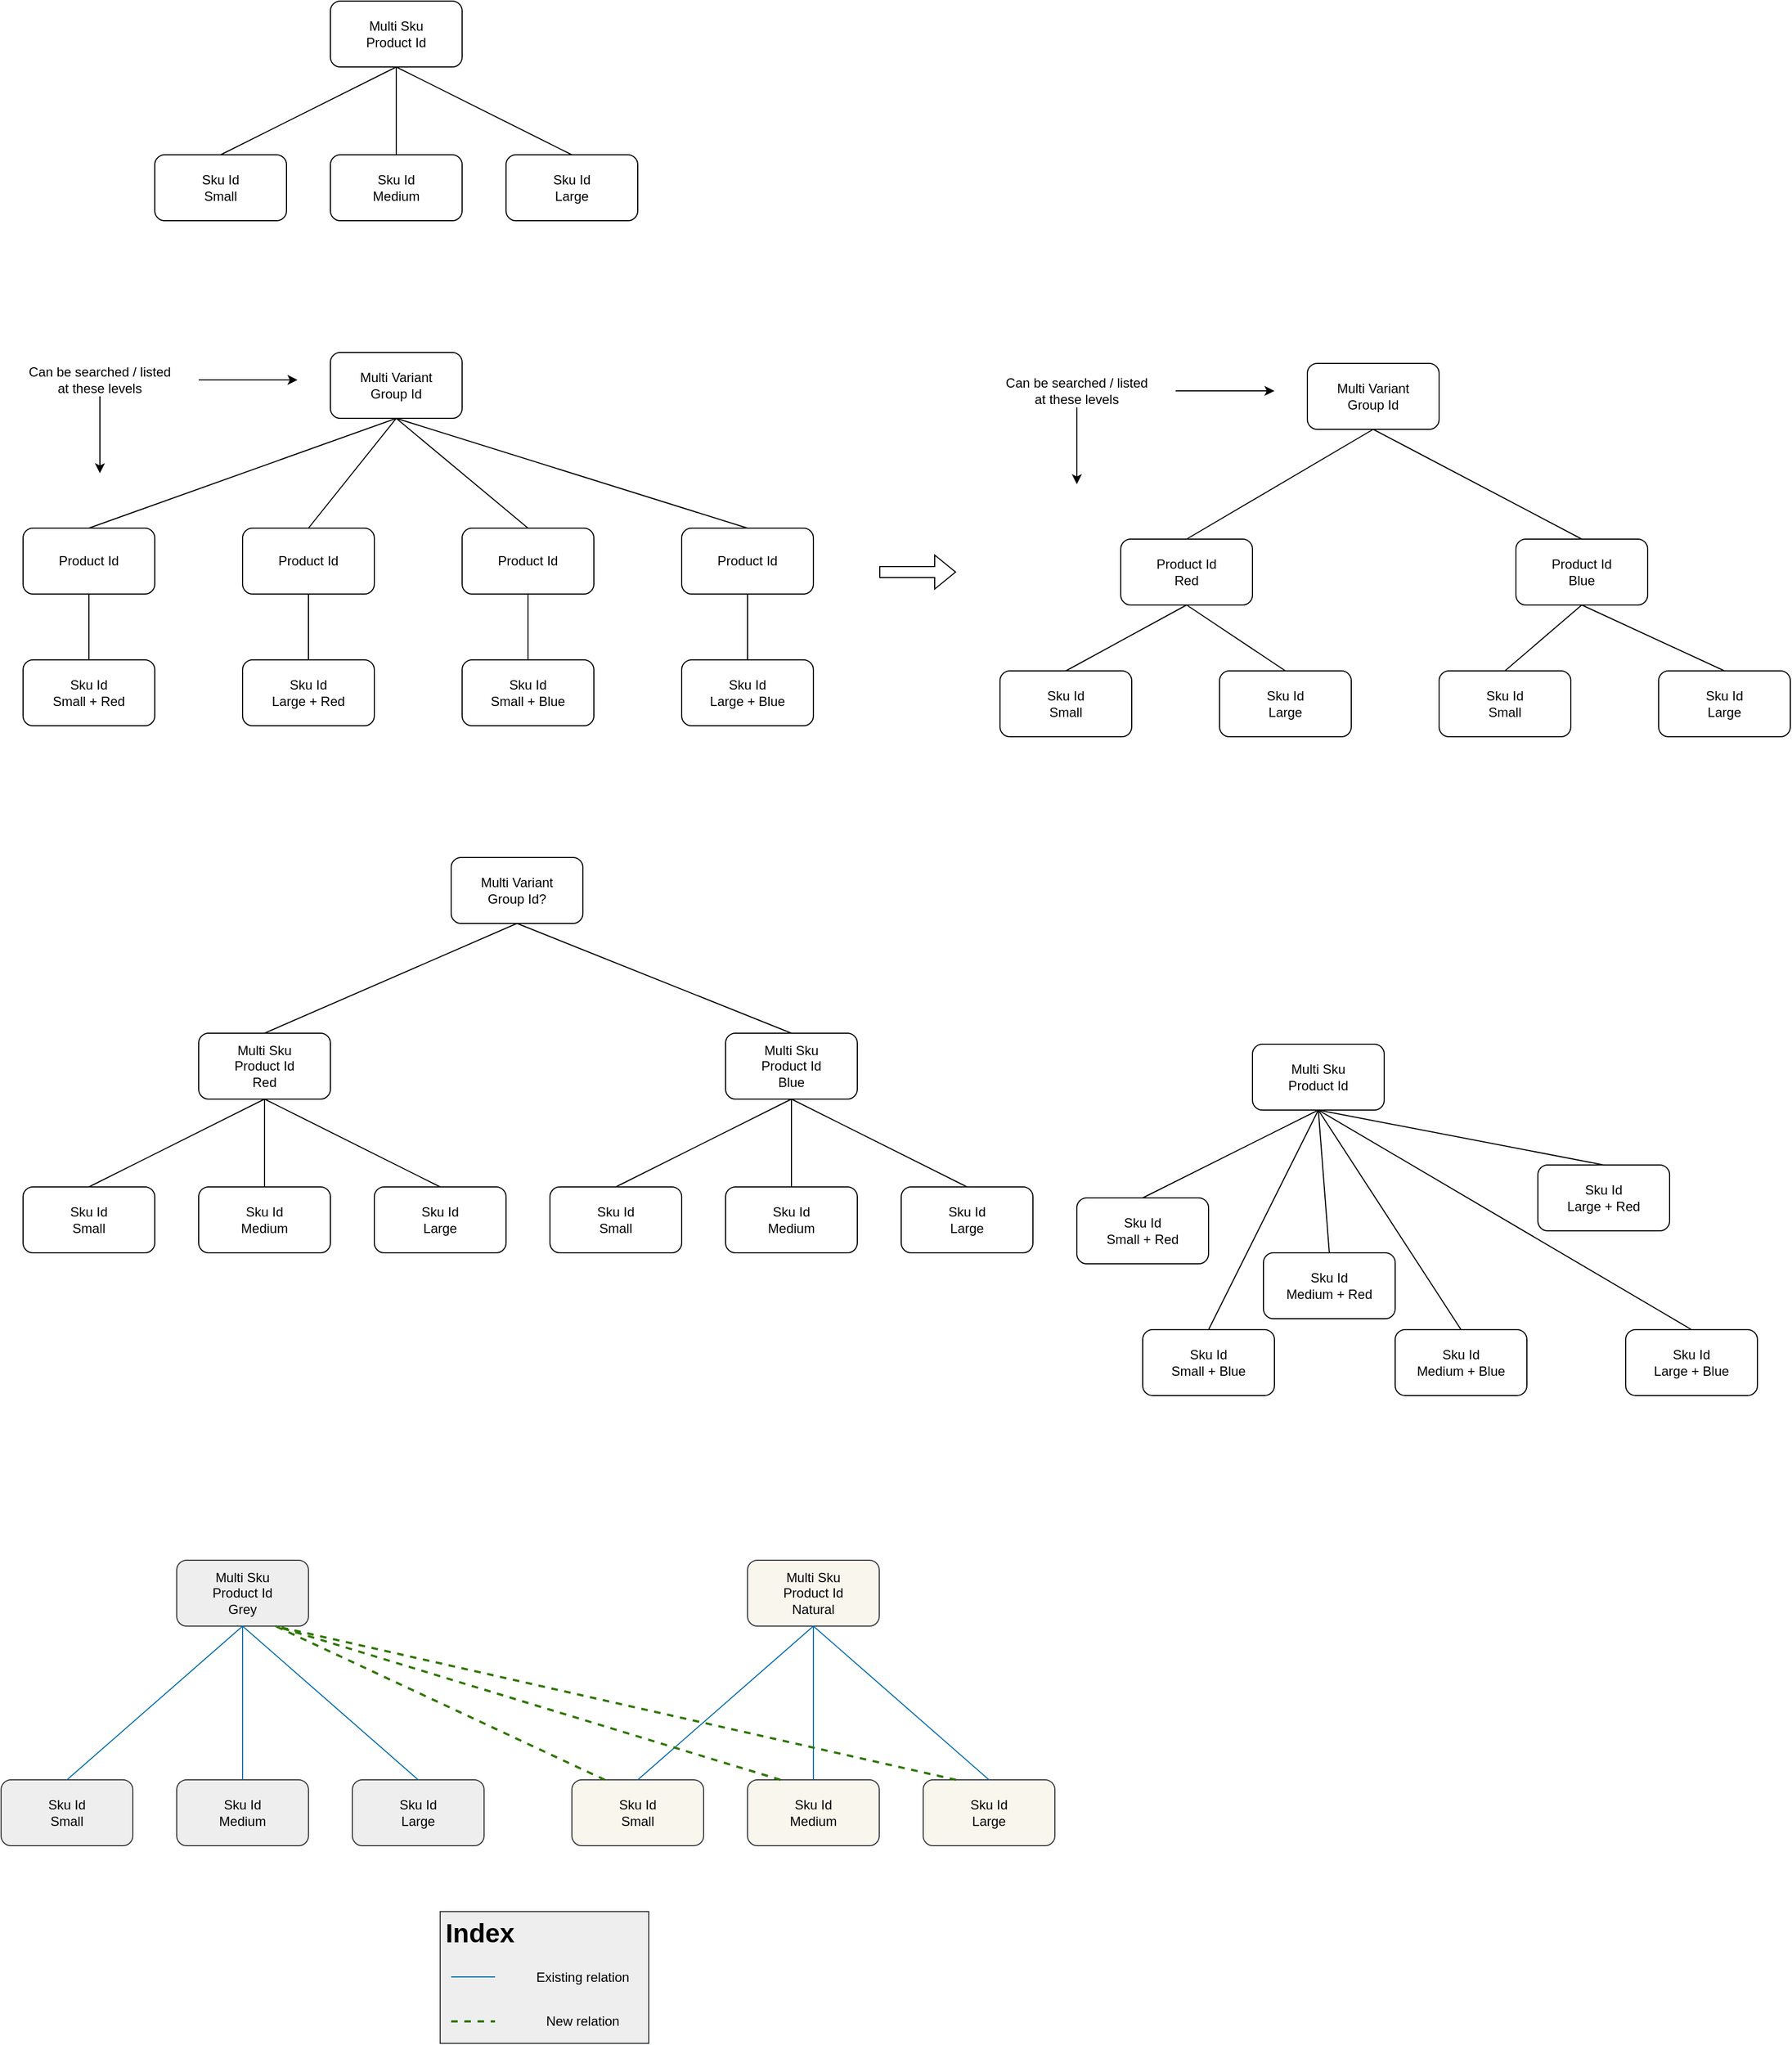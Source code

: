<mxfile version="16.4.11" type="device"><diagram id="I5d-lshW9M9Kr6H1gf_x" name="Page-1"><mxGraphModel dx="1722" dy="966" grid="1" gridSize="10" guides="1" tooltips="1" connect="1" arrows="1" fold="1" page="1" pageScale="1" pageWidth="850" pageHeight="1100" math="0" shadow="0"><root><mxCell id="0"/><mxCell id="1" parent="0"/><mxCell id="WNvl6RGPnzjkso2kMSwq-1" value="Multi Sku&lt;br&gt;Product Id&lt;br&gt;Red" style="rounded=1;whiteSpace=wrap;html=1;" parent="1" vertex="1"><mxGeometry x="260" y="1200" width="120" height="60" as="geometry"/></mxCell><mxCell id="WNvl6RGPnzjkso2kMSwq-2" value="Sku Id&lt;br&gt;Small" style="rounded=1;whiteSpace=wrap;html=1;" parent="1" vertex="1"><mxGeometry x="100" y="1340" width="120" height="60" as="geometry"/></mxCell><mxCell id="WNvl6RGPnzjkso2kMSwq-3" value="Sku Id&lt;br&gt;Medium" style="rounded=1;whiteSpace=wrap;html=1;" parent="1" vertex="1"><mxGeometry x="260" y="1340" width="120" height="60" as="geometry"/></mxCell><mxCell id="WNvl6RGPnzjkso2kMSwq-4" value="Sku Id&lt;br&gt;Large" style="rounded=1;whiteSpace=wrap;html=1;" parent="1" vertex="1"><mxGeometry x="420" y="1340" width="120" height="60" as="geometry"/></mxCell><mxCell id="WNvl6RGPnzjkso2kMSwq-5" value="" style="endArrow=none;html=1;rounded=0;entryX=0.5;entryY=1;entryDx=0;entryDy=0;exitX=0.5;exitY=0;exitDx=0;exitDy=0;" parent="1" source="WNvl6RGPnzjkso2kMSwq-2" target="WNvl6RGPnzjkso2kMSwq-1" edge="1"><mxGeometry width="50" height="50" relative="1" as="geometry"><mxPoint x="440" y="1540" as="sourcePoint"/><mxPoint x="490" y="1490" as="targetPoint"/></mxGeometry></mxCell><mxCell id="WNvl6RGPnzjkso2kMSwq-6" value="" style="endArrow=none;html=1;rounded=0;entryX=0.5;entryY=1;entryDx=0;entryDy=0;exitX=0.5;exitY=0;exitDx=0;exitDy=0;" parent="1" source="WNvl6RGPnzjkso2kMSwq-3" target="WNvl6RGPnzjkso2kMSwq-1" edge="1"><mxGeometry width="50" height="50" relative="1" as="geometry"><mxPoint x="170" y="1350" as="sourcePoint"/><mxPoint x="330" y="1270" as="targetPoint"/></mxGeometry></mxCell><mxCell id="WNvl6RGPnzjkso2kMSwq-7" value="" style="endArrow=none;html=1;rounded=0;entryX=0.5;entryY=1;entryDx=0;entryDy=0;exitX=0.5;exitY=0;exitDx=0;exitDy=0;" parent="1" source="WNvl6RGPnzjkso2kMSwq-4" target="WNvl6RGPnzjkso2kMSwq-1" edge="1"><mxGeometry width="50" height="50" relative="1" as="geometry"><mxPoint x="180" y="1360" as="sourcePoint"/><mxPoint x="340" y="1280" as="targetPoint"/></mxGeometry></mxCell><mxCell id="WNvl6RGPnzjkso2kMSwq-8" value="Product Id" style="rounded=1;whiteSpace=wrap;html=1;" parent="1" vertex="1"><mxGeometry x="100" y="740" width="120" height="60" as="geometry"/></mxCell><mxCell id="WNvl6RGPnzjkso2kMSwq-10" value="Sku Id&lt;br&gt;Small + Red" style="rounded=1;whiteSpace=wrap;html=1;" parent="1" vertex="1"><mxGeometry x="100" y="860" width="120" height="60" as="geometry"/></mxCell><mxCell id="WNvl6RGPnzjkso2kMSwq-11" value="" style="endArrow=none;html=1;rounded=0;entryX=0.5;entryY=1;entryDx=0;entryDy=0;exitX=0.5;exitY=0;exitDx=0;exitDy=0;" parent="1" source="WNvl6RGPnzjkso2kMSwq-10" target="WNvl6RGPnzjkso2kMSwq-8" edge="1"><mxGeometry width="50" height="50" relative="1" as="geometry"><mxPoint x="420" y="760" as="sourcePoint"/><mxPoint x="470" y="710" as="targetPoint"/></mxGeometry></mxCell><mxCell id="WNvl6RGPnzjkso2kMSwq-12" value="Product Id" style="rounded=1;whiteSpace=wrap;html=1;" parent="1" vertex="1"><mxGeometry x="300" y="740" width="120" height="60" as="geometry"/></mxCell><mxCell id="WNvl6RGPnzjkso2kMSwq-13" value="Sku Id&lt;br&gt;Large + Red" style="rounded=1;whiteSpace=wrap;html=1;" parent="1" vertex="1"><mxGeometry x="300" y="860" width="120" height="60" as="geometry"/></mxCell><mxCell id="WNvl6RGPnzjkso2kMSwq-14" value="" style="endArrow=none;html=1;rounded=0;entryX=0.5;entryY=1;entryDx=0;entryDy=0;exitX=0.5;exitY=0;exitDx=0;exitDy=0;" parent="1" source="WNvl6RGPnzjkso2kMSwq-13" target="WNvl6RGPnzjkso2kMSwq-12" edge="1"><mxGeometry width="50" height="50" relative="1" as="geometry"><mxPoint x="620" y="760" as="sourcePoint"/><mxPoint x="670" y="710" as="targetPoint"/></mxGeometry></mxCell><mxCell id="WNvl6RGPnzjkso2kMSwq-15" value="Product Id" style="rounded=1;whiteSpace=wrap;html=1;" parent="1" vertex="1"><mxGeometry x="500" y="740" width="120" height="60" as="geometry"/></mxCell><mxCell id="WNvl6RGPnzjkso2kMSwq-16" value="Sku Id&lt;br&gt;Small + Blue" style="rounded=1;whiteSpace=wrap;html=1;" parent="1" vertex="1"><mxGeometry x="500" y="860" width="120" height="60" as="geometry"/></mxCell><mxCell id="WNvl6RGPnzjkso2kMSwq-17" value="" style="endArrow=none;html=1;rounded=0;entryX=0.5;entryY=1;entryDx=0;entryDy=0;exitX=0.5;exitY=0;exitDx=0;exitDy=0;" parent="1" source="WNvl6RGPnzjkso2kMSwq-16" target="WNvl6RGPnzjkso2kMSwq-15" edge="1"><mxGeometry width="50" height="50" relative="1" as="geometry"><mxPoint x="820" y="760" as="sourcePoint"/><mxPoint x="870" y="710" as="targetPoint"/></mxGeometry></mxCell><mxCell id="WNvl6RGPnzjkso2kMSwq-18" value="Product Id" style="rounded=1;whiteSpace=wrap;html=1;" parent="1" vertex="1"><mxGeometry x="700" y="740" width="120" height="60" as="geometry"/></mxCell><mxCell id="WNvl6RGPnzjkso2kMSwq-19" value="Sku Id&lt;br&gt;Large + Blue" style="rounded=1;whiteSpace=wrap;html=1;" parent="1" vertex="1"><mxGeometry x="700" y="860" width="120" height="60" as="geometry"/></mxCell><mxCell id="WNvl6RGPnzjkso2kMSwq-20" value="" style="endArrow=none;html=1;rounded=0;entryX=0.5;entryY=1;entryDx=0;entryDy=0;exitX=0.5;exitY=0;exitDx=0;exitDy=0;" parent="1" source="WNvl6RGPnzjkso2kMSwq-19" target="WNvl6RGPnzjkso2kMSwq-18" edge="1"><mxGeometry width="50" height="50" relative="1" as="geometry"><mxPoint x="1020" y="760" as="sourcePoint"/><mxPoint x="1070" y="710" as="targetPoint"/></mxGeometry></mxCell><mxCell id="WNvl6RGPnzjkso2kMSwq-21" value="Multi Variant&lt;br&gt;Group Id" style="rounded=1;whiteSpace=wrap;html=1;" parent="1" vertex="1"><mxGeometry x="380" y="580" width="120" height="60" as="geometry"/></mxCell><mxCell id="WNvl6RGPnzjkso2kMSwq-22" value="" style="endArrow=none;html=1;rounded=0;entryX=0.5;entryY=1;entryDx=0;entryDy=0;exitX=0.5;exitY=0;exitDx=0;exitDy=0;" parent="1" source="WNvl6RGPnzjkso2kMSwq-8" target="WNvl6RGPnzjkso2kMSwq-21" edge="1"><mxGeometry width="50" height="50" relative="1" as="geometry"><mxPoint x="420" y="760" as="sourcePoint"/><mxPoint x="470" y="710" as="targetPoint"/></mxGeometry></mxCell><mxCell id="WNvl6RGPnzjkso2kMSwq-23" value="" style="endArrow=none;html=1;rounded=0;exitX=0.5;exitY=0;exitDx=0;exitDy=0;" parent="1" source="WNvl6RGPnzjkso2kMSwq-18" edge="1"><mxGeometry width="50" height="50" relative="1" as="geometry"><mxPoint x="170" y="750" as="sourcePoint"/><mxPoint x="440" y="640" as="targetPoint"/></mxGeometry></mxCell><mxCell id="WNvl6RGPnzjkso2kMSwq-24" value="" style="endArrow=none;html=1;rounded=0;exitX=0.5;exitY=0;exitDx=0;exitDy=0;entryX=0.5;entryY=1;entryDx=0;entryDy=0;" parent="1" source="WNvl6RGPnzjkso2kMSwq-12" target="WNvl6RGPnzjkso2kMSwq-21" edge="1"><mxGeometry width="50" height="50" relative="1" as="geometry"><mxPoint x="180" y="760" as="sourcePoint"/><mxPoint x="440" y="660" as="targetPoint"/></mxGeometry></mxCell><mxCell id="WNvl6RGPnzjkso2kMSwq-25" value="" style="endArrow=none;html=1;rounded=0;entryX=0.5;entryY=1;entryDx=0;entryDy=0;exitX=0.5;exitY=0;exitDx=0;exitDy=0;" parent="1" source="WNvl6RGPnzjkso2kMSwq-15" target="WNvl6RGPnzjkso2kMSwq-21" edge="1"><mxGeometry width="50" height="50" relative="1" as="geometry"><mxPoint x="190" y="770" as="sourcePoint"/><mxPoint x="470" y="670" as="targetPoint"/></mxGeometry></mxCell><mxCell id="WNvl6RGPnzjkso2kMSwq-26" value="Can be searched / listed&lt;br&gt;at these levels" style="text;html=1;strokeColor=none;fillColor=none;align=center;verticalAlign=middle;whiteSpace=wrap;rounded=0;" parent="1" vertex="1"><mxGeometry x="80" y="590" width="180" height="30" as="geometry"/></mxCell><mxCell id="WNvl6RGPnzjkso2kMSwq-27" value="" style="endArrow=classic;html=1;rounded=0;exitX=1;exitY=0.5;exitDx=0;exitDy=0;" parent="1" source="WNvl6RGPnzjkso2kMSwq-26" edge="1"><mxGeometry width="50" height="50" relative="1" as="geometry"><mxPoint x="420" y="670" as="sourcePoint"/><mxPoint x="350" y="605" as="targetPoint"/></mxGeometry></mxCell><mxCell id="WNvl6RGPnzjkso2kMSwq-28" value="" style="endArrow=classic;html=1;rounded=0;exitX=0.5;exitY=1;exitDx=0;exitDy=0;" parent="1" source="WNvl6RGPnzjkso2kMSwq-26" edge="1"><mxGeometry width="50" height="50" relative="1" as="geometry"><mxPoint x="270" y="615" as="sourcePoint"/><mxPoint x="170" y="690" as="targetPoint"/></mxGeometry></mxCell><mxCell id="WNvl6RGPnzjkso2kMSwq-29" value="Multi Sku&lt;br&gt;Product Id&lt;br&gt;Blue" style="rounded=1;whiteSpace=wrap;html=1;" parent="1" vertex="1"><mxGeometry x="740" y="1200" width="120" height="60" as="geometry"/></mxCell><mxCell id="WNvl6RGPnzjkso2kMSwq-30" value="Sku Id&lt;br&gt;Small" style="rounded=1;whiteSpace=wrap;html=1;" parent="1" vertex="1"><mxGeometry x="580" y="1340" width="120" height="60" as="geometry"/></mxCell><mxCell id="WNvl6RGPnzjkso2kMSwq-31" value="Sku Id&lt;br&gt;Medium" style="rounded=1;whiteSpace=wrap;html=1;" parent="1" vertex="1"><mxGeometry x="740" y="1340" width="120" height="60" as="geometry"/></mxCell><mxCell id="WNvl6RGPnzjkso2kMSwq-32" value="Sku Id&lt;br&gt;Large" style="rounded=1;whiteSpace=wrap;html=1;" parent="1" vertex="1"><mxGeometry x="900" y="1340" width="120" height="60" as="geometry"/></mxCell><mxCell id="WNvl6RGPnzjkso2kMSwq-33" value="" style="endArrow=none;html=1;rounded=0;entryX=0.5;entryY=1;entryDx=0;entryDy=0;exitX=0.5;exitY=0;exitDx=0;exitDy=0;" parent="1" source="WNvl6RGPnzjkso2kMSwq-30" target="WNvl6RGPnzjkso2kMSwq-29" edge="1"><mxGeometry width="50" height="50" relative="1" as="geometry"><mxPoint x="920" y="1540" as="sourcePoint"/><mxPoint x="970" y="1490" as="targetPoint"/></mxGeometry></mxCell><mxCell id="WNvl6RGPnzjkso2kMSwq-34" value="" style="endArrow=none;html=1;rounded=0;entryX=0.5;entryY=1;entryDx=0;entryDy=0;exitX=0.5;exitY=0;exitDx=0;exitDy=0;" parent="1" source="WNvl6RGPnzjkso2kMSwq-31" target="WNvl6RGPnzjkso2kMSwq-29" edge="1"><mxGeometry width="50" height="50" relative="1" as="geometry"><mxPoint x="650" y="1350" as="sourcePoint"/><mxPoint x="810" y="1270" as="targetPoint"/></mxGeometry></mxCell><mxCell id="WNvl6RGPnzjkso2kMSwq-35" value="" style="endArrow=none;html=1;rounded=0;entryX=0.5;entryY=1;entryDx=0;entryDy=0;exitX=0.5;exitY=0;exitDx=0;exitDy=0;" parent="1" source="WNvl6RGPnzjkso2kMSwq-32" target="WNvl6RGPnzjkso2kMSwq-29" edge="1"><mxGeometry width="50" height="50" relative="1" as="geometry"><mxPoint x="660" y="1360" as="sourcePoint"/><mxPoint x="820" y="1280" as="targetPoint"/></mxGeometry></mxCell><mxCell id="WNvl6RGPnzjkso2kMSwq-36" value="Multi Variant&lt;br&gt;Group Id?" style="rounded=1;whiteSpace=wrap;html=1;" parent="1" vertex="1"><mxGeometry x="490" y="1040" width="120" height="60" as="geometry"/></mxCell><mxCell id="WNvl6RGPnzjkso2kMSwq-37" value="" style="endArrow=none;html=1;rounded=0;entryX=0.5;entryY=0;entryDx=0;entryDy=0;exitX=0.5;exitY=1;exitDx=0;exitDy=0;endFill=0;" parent="1" source="WNvl6RGPnzjkso2kMSwq-36" target="WNvl6RGPnzjkso2kMSwq-1" edge="1"><mxGeometry width="50" height="50" relative="1" as="geometry"><mxPoint x="550" y="1140" as="sourcePoint"/><mxPoint x="350" y="1520" as="targetPoint"/></mxGeometry></mxCell><mxCell id="WNvl6RGPnzjkso2kMSwq-39" value="" style="endArrow=none;html=1;rounded=0;entryX=0.5;entryY=0;entryDx=0;entryDy=0;exitX=0.5;exitY=1;exitDx=0;exitDy=0;endFill=0;" parent="1" source="WNvl6RGPnzjkso2kMSwq-36" target="WNvl6RGPnzjkso2kMSwq-29" edge="1"><mxGeometry width="50" height="50" relative="1" as="geometry"><mxPoint x="550" y="1180" as="sourcePoint"/><mxPoint x="390" y="1240" as="targetPoint"/></mxGeometry></mxCell><mxCell id="WNvl6RGPnzjkso2kMSwq-40" value="Multi Sku&lt;br&gt;Product Id" style="rounded=1;whiteSpace=wrap;html=1;" parent="1" vertex="1"><mxGeometry x="380" y="260" width="120" height="60" as="geometry"/></mxCell><mxCell id="WNvl6RGPnzjkso2kMSwq-41" value="Sku Id&lt;br&gt;Small" style="rounded=1;whiteSpace=wrap;html=1;" parent="1" vertex="1"><mxGeometry x="220" y="400" width="120" height="60" as="geometry"/></mxCell><mxCell id="WNvl6RGPnzjkso2kMSwq-42" value="Sku Id&lt;br&gt;Medium" style="rounded=1;whiteSpace=wrap;html=1;" parent="1" vertex="1"><mxGeometry x="380" y="400" width="120" height="60" as="geometry"/></mxCell><mxCell id="WNvl6RGPnzjkso2kMSwq-43" value="Sku Id&lt;br&gt;Large" style="rounded=1;whiteSpace=wrap;html=1;" parent="1" vertex="1"><mxGeometry x="540" y="400" width="120" height="60" as="geometry"/></mxCell><mxCell id="WNvl6RGPnzjkso2kMSwq-44" value="" style="endArrow=none;html=1;rounded=0;entryX=0.5;entryY=1;entryDx=0;entryDy=0;exitX=0.5;exitY=0;exitDx=0;exitDy=0;" parent="1" source="WNvl6RGPnzjkso2kMSwq-41" target="WNvl6RGPnzjkso2kMSwq-40" edge="1"><mxGeometry width="50" height="50" relative="1" as="geometry"><mxPoint x="560" y="600" as="sourcePoint"/><mxPoint x="610" y="550" as="targetPoint"/></mxGeometry></mxCell><mxCell id="WNvl6RGPnzjkso2kMSwq-45" value="" style="endArrow=none;html=1;rounded=0;entryX=0.5;entryY=1;entryDx=0;entryDy=0;exitX=0.5;exitY=0;exitDx=0;exitDy=0;" parent="1" source="WNvl6RGPnzjkso2kMSwq-42" target="WNvl6RGPnzjkso2kMSwq-40" edge="1"><mxGeometry width="50" height="50" relative="1" as="geometry"><mxPoint x="290" y="410" as="sourcePoint"/><mxPoint x="450" y="330" as="targetPoint"/></mxGeometry></mxCell><mxCell id="WNvl6RGPnzjkso2kMSwq-46" value="" style="endArrow=none;html=1;rounded=0;entryX=0.5;entryY=1;entryDx=0;entryDy=0;exitX=0.5;exitY=0;exitDx=0;exitDy=0;" parent="1" source="WNvl6RGPnzjkso2kMSwq-43" target="WNvl6RGPnzjkso2kMSwq-40" edge="1"><mxGeometry width="50" height="50" relative="1" as="geometry"><mxPoint x="300" y="420" as="sourcePoint"/><mxPoint x="460" y="340" as="targetPoint"/></mxGeometry></mxCell><mxCell id="FOjyuuVvc99gJp23hP7V-1" value="Multi Sku&lt;br&gt;Product Id&lt;br&gt;Grey" style="rounded=1;whiteSpace=wrap;html=1;fillColor=#eeeeee;strokeColor=#36393d;" parent="1" vertex="1"><mxGeometry x="240" y="1680" width="120" height="60" as="geometry"/></mxCell><mxCell id="FOjyuuVvc99gJp23hP7V-2" value="Sku Id&lt;br&gt;Small" style="rounded=1;whiteSpace=wrap;html=1;fillColor=#eeeeee;strokeColor=#36393d;" parent="1" vertex="1"><mxGeometry x="80" y="1880" width="120" height="60" as="geometry"/></mxCell><mxCell id="FOjyuuVvc99gJp23hP7V-3" value="Sku Id&lt;br&gt;Medium" style="rounded=1;whiteSpace=wrap;html=1;fillColor=#eeeeee;strokeColor=#36393d;" parent="1" vertex="1"><mxGeometry x="240" y="1880" width="120" height="60" as="geometry"/></mxCell><mxCell id="FOjyuuVvc99gJp23hP7V-4" value="Sku Id&lt;br&gt;Large" style="rounded=1;whiteSpace=wrap;html=1;fillColor=#eeeeee;strokeColor=#36393d;" parent="1" vertex="1"><mxGeometry x="400" y="1880" width="120" height="60" as="geometry"/></mxCell><mxCell id="FOjyuuVvc99gJp23hP7V-5" value="" style="endArrow=none;html=1;rounded=0;entryX=0.5;entryY=1;entryDx=0;entryDy=0;exitX=0.5;exitY=0;exitDx=0;exitDy=0;fillColor=#1ba1e2;strokeColor=#006EAF;strokeWidth=1;" parent="1" source="FOjyuuVvc99gJp23hP7V-2" target="FOjyuuVvc99gJp23hP7V-1" edge="1"><mxGeometry width="50" height="50" relative="1" as="geometry"><mxPoint x="440" y="2020" as="sourcePoint"/><mxPoint x="490" y="1970" as="targetPoint"/></mxGeometry></mxCell><mxCell id="FOjyuuVvc99gJp23hP7V-6" value="" style="endArrow=none;html=1;rounded=0;entryX=0.5;entryY=1;entryDx=0;entryDy=0;exitX=0.5;exitY=0;exitDx=0;exitDy=0;fillColor=#1ba1e2;strokeColor=#006EAF;strokeWidth=1;" parent="1" source="FOjyuuVvc99gJp23hP7V-3" target="FOjyuuVvc99gJp23hP7V-1" edge="1"><mxGeometry width="50" height="50" relative="1" as="geometry"><mxPoint x="170" y="1830" as="sourcePoint"/><mxPoint x="330" y="1750" as="targetPoint"/></mxGeometry></mxCell><mxCell id="FOjyuuVvc99gJp23hP7V-7" value="" style="endArrow=none;html=1;rounded=0;entryX=0.5;entryY=1;entryDx=0;entryDy=0;exitX=0.5;exitY=0;exitDx=0;exitDy=0;fillColor=#1ba1e2;strokeColor=#006EAF;strokeWidth=1;" parent="1" source="FOjyuuVvc99gJp23hP7V-4" target="FOjyuuVvc99gJp23hP7V-1" edge="1"><mxGeometry width="50" height="50" relative="1" as="geometry"><mxPoint x="180" y="1840" as="sourcePoint"/><mxPoint x="340" y="1760" as="targetPoint"/></mxGeometry></mxCell><mxCell id="FOjyuuVvc99gJp23hP7V-8" value="Multi Sku&lt;br&gt;Product Id&lt;br&gt;Natural" style="rounded=1;whiteSpace=wrap;html=1;fillColor=#f9f7ed;strokeColor=#36393d;" parent="1" vertex="1"><mxGeometry x="760" y="1680" width="120" height="60" as="geometry"/></mxCell><mxCell id="FOjyuuVvc99gJp23hP7V-9" value="Sku Id&lt;br&gt;Small" style="rounded=1;whiteSpace=wrap;html=1;fillColor=#f9f7ed;strokeColor=#36393d;" parent="1" vertex="1"><mxGeometry x="600" y="1880" width="120" height="60" as="geometry"/></mxCell><mxCell id="FOjyuuVvc99gJp23hP7V-10" value="Sku Id&lt;br&gt;Medium" style="rounded=1;whiteSpace=wrap;html=1;fillColor=#f9f7ed;strokeColor=#36393d;" parent="1" vertex="1"><mxGeometry x="760" y="1880" width="120" height="60" as="geometry"/></mxCell><mxCell id="FOjyuuVvc99gJp23hP7V-11" value="Sku Id&lt;br&gt;Large" style="rounded=1;whiteSpace=wrap;html=1;fillColor=#f9f7ed;strokeColor=#36393d;" parent="1" vertex="1"><mxGeometry x="920" y="1880" width="120" height="60" as="geometry"/></mxCell><mxCell id="FOjyuuVvc99gJp23hP7V-12" value="" style="endArrow=none;html=1;rounded=0;entryX=0.5;entryY=1;entryDx=0;entryDy=0;exitX=0.5;exitY=0;exitDx=0;exitDy=0;fillColor=#1ba1e2;strokeColor=#006EAF;strokeWidth=1;" parent="1" source="FOjyuuVvc99gJp23hP7V-9" target="FOjyuuVvc99gJp23hP7V-8" edge="1"><mxGeometry width="50" height="50" relative="1" as="geometry"><mxPoint x="920" y="2020" as="sourcePoint"/><mxPoint x="970" y="1970" as="targetPoint"/></mxGeometry></mxCell><mxCell id="FOjyuuVvc99gJp23hP7V-13" value="" style="endArrow=none;html=1;rounded=0;entryX=0.5;entryY=1;entryDx=0;entryDy=0;exitX=0.5;exitY=0;exitDx=0;exitDy=0;fillColor=#1ba1e2;strokeColor=#006EAF;strokeWidth=1;" parent="1" source="FOjyuuVvc99gJp23hP7V-10" target="FOjyuuVvc99gJp23hP7V-8" edge="1"><mxGeometry width="50" height="50" relative="1" as="geometry"><mxPoint x="650" y="1830" as="sourcePoint"/><mxPoint x="810" y="1750" as="targetPoint"/></mxGeometry></mxCell><mxCell id="FOjyuuVvc99gJp23hP7V-14" value="" style="endArrow=none;html=1;rounded=0;entryX=0.5;entryY=1;entryDx=0;entryDy=0;exitX=0.5;exitY=0;exitDx=0;exitDy=0;fillColor=#1ba1e2;strokeColor=#006EAF;" parent="1" source="FOjyuuVvc99gJp23hP7V-11" target="FOjyuuVvc99gJp23hP7V-8" edge="1"><mxGeometry width="50" height="50" relative="1" as="geometry"><mxPoint x="660" y="1840" as="sourcePoint"/><mxPoint x="820" y="1760" as="targetPoint"/></mxGeometry></mxCell><mxCell id="FOjyuuVvc99gJp23hP7V-18" value="" style="endArrow=none;html=1;rounded=0;entryX=0.75;entryY=1;entryDx=0;entryDy=0;exitX=0.25;exitY=0;exitDx=0;exitDy=0;fillColor=#60a917;strokeColor=#2D7600;strokeWidth=2;dashed=1;" parent="1" source="FOjyuuVvc99gJp23hP7V-11" target="FOjyuuVvc99gJp23hP7V-1" edge="1"><mxGeometry width="50" height="50" relative="1" as="geometry"><mxPoint x="490" y="1830" as="sourcePoint"/><mxPoint x="330" y="1750" as="targetPoint"/></mxGeometry></mxCell><mxCell id="FOjyuuVvc99gJp23hP7V-19" value="" style="endArrow=none;html=1;rounded=0;entryX=0.75;entryY=1;entryDx=0;entryDy=0;exitX=0.25;exitY=0;exitDx=0;exitDy=0;fillColor=#60a917;strokeColor=#2D7600;strokeWidth=2;dashed=1;" parent="1" source="FOjyuuVvc99gJp23hP7V-10" target="FOjyuuVvc99gJp23hP7V-1" edge="1"><mxGeometry width="50" height="50" relative="1" as="geometry"><mxPoint x="940" y="1830" as="sourcePoint"/><mxPoint x="360" y="1750" as="targetPoint"/></mxGeometry></mxCell><mxCell id="FOjyuuVvc99gJp23hP7V-20" value="" style="endArrow=none;html=1;rounded=0;exitX=0.25;exitY=0;exitDx=0;exitDy=0;entryX=0.75;entryY=1;entryDx=0;entryDy=0;fillColor=#60a917;strokeColor=#2D7600;strokeWidth=2;dashed=1;" parent="1" source="FOjyuuVvc99gJp23hP7V-9" target="FOjyuuVvc99gJp23hP7V-1" edge="1"><mxGeometry width="50" height="50" relative="1" as="geometry"><mxPoint x="780" y="1830" as="sourcePoint"/><mxPoint x="350" y="1740" as="targetPoint"/></mxGeometry></mxCell><mxCell id="FOjyuuVvc99gJp23hP7V-21" value="&lt;h1&gt;Index&lt;/h1&gt;" style="text;html=1;strokeColor=#36393d;fillColor=#eeeeee;spacing=5;spacingTop=-20;whiteSpace=wrap;overflow=hidden;rounded=0;" parent="1" vertex="1"><mxGeometry x="480" y="2000" width="190" height="120" as="geometry"/></mxCell><mxCell id="FOjyuuVvc99gJp23hP7V-23" value="" style="endArrow=none;html=1;rounded=1;dashed=1;strokeColor=#2D7600;strokeWidth=2;jumpStyle=arc;jumpSize=6;" parent="1" edge="1"><mxGeometry width="50" height="50" relative="1" as="geometry"><mxPoint x="490" y="2100" as="sourcePoint"/><mxPoint x="530" y="2100" as="targetPoint"/><Array as="points"><mxPoint x="490" y="2100"/></Array></mxGeometry></mxCell><mxCell id="FOjyuuVvc99gJp23hP7V-24" value="" style="endArrow=none;html=1;rounded=1;strokeColor=#006EAF;strokeWidth=1;jumpStyle=arc;jumpSize=6;fillColor=#1ba1e2;" parent="1" edge="1"><mxGeometry width="50" height="50" relative="1" as="geometry"><mxPoint x="490" y="2059.5" as="sourcePoint"/><mxPoint x="530" y="2059.5" as="targetPoint"/><Array as="points"><mxPoint x="490" y="2059.5"/></Array></mxGeometry></mxCell><mxCell id="FOjyuuVvc99gJp23hP7V-25" value="Existing relation" style="text;html=1;strokeColor=none;fillColor=none;align=center;verticalAlign=middle;whiteSpace=wrap;rounded=0;" parent="1" vertex="1"><mxGeometry x="560" y="2045" width="100" height="30" as="geometry"/></mxCell><mxCell id="FOjyuuVvc99gJp23hP7V-26" value="New relation" style="text;html=1;strokeColor=none;fillColor=none;align=center;verticalAlign=middle;whiteSpace=wrap;rounded=0;" parent="1" vertex="1"><mxGeometry x="560" y="2085" width="100" height="30" as="geometry"/></mxCell><mxCell id="rEZItrk0aw-k7BqeYLTf-1" value="Product Id&lt;br&gt;Red" style="rounded=1;whiteSpace=wrap;html=1;" vertex="1" parent="1"><mxGeometry x="1100" y="750" width="120" height="60" as="geometry"/></mxCell><mxCell id="rEZItrk0aw-k7BqeYLTf-2" value="Sku Id&lt;br&gt;Small" style="rounded=1;whiteSpace=wrap;html=1;" vertex="1" parent="1"><mxGeometry x="990" y="870" width="120" height="60" as="geometry"/></mxCell><mxCell id="rEZItrk0aw-k7BqeYLTf-3" value="" style="endArrow=none;html=1;rounded=0;entryX=0.5;entryY=1;entryDx=0;entryDy=0;exitX=0.5;exitY=0;exitDx=0;exitDy=0;" edge="1" parent="1" source="rEZItrk0aw-k7BqeYLTf-2" target="rEZItrk0aw-k7BqeYLTf-1"><mxGeometry width="50" height="50" relative="1" as="geometry"><mxPoint x="1310" y="770" as="sourcePoint"/><mxPoint x="1360" y="720" as="targetPoint"/></mxGeometry></mxCell><mxCell id="rEZItrk0aw-k7BqeYLTf-5" value="Sku Id&lt;br&gt;Large" style="rounded=1;whiteSpace=wrap;html=1;" vertex="1" parent="1"><mxGeometry x="1190" y="870" width="120" height="60" as="geometry"/></mxCell><mxCell id="rEZItrk0aw-k7BqeYLTf-6" value="" style="endArrow=none;html=1;rounded=0;entryX=0.5;entryY=1;entryDx=0;entryDy=0;exitX=0.5;exitY=0;exitDx=0;exitDy=0;" edge="1" parent="1" source="rEZItrk0aw-k7BqeYLTf-5" target="rEZItrk0aw-k7BqeYLTf-1"><mxGeometry width="50" height="50" relative="1" as="geometry"><mxPoint x="1510" y="770" as="sourcePoint"/><mxPoint x="1250" y="810" as="targetPoint"/></mxGeometry></mxCell><mxCell id="rEZItrk0aw-k7BqeYLTf-8" value="Sku Id&lt;br&gt;Small" style="rounded=1;whiteSpace=wrap;html=1;" vertex="1" parent="1"><mxGeometry x="1390" y="870" width="120" height="60" as="geometry"/></mxCell><mxCell id="rEZItrk0aw-k7BqeYLTf-9" value="" style="endArrow=none;html=1;rounded=0;entryX=0.5;entryY=1;entryDx=0;entryDy=0;exitX=0.5;exitY=0;exitDx=0;exitDy=0;" edge="1" parent="1" source="rEZItrk0aw-k7BqeYLTf-8" target="rEZItrk0aw-k7BqeYLTf-10"><mxGeometry width="50" height="50" relative="1" as="geometry"><mxPoint x="1710" y="770" as="sourcePoint"/><mxPoint x="1450" y="810" as="targetPoint"/></mxGeometry></mxCell><mxCell id="rEZItrk0aw-k7BqeYLTf-10" value="Product Id&lt;br&gt;Blue" style="rounded=1;whiteSpace=wrap;html=1;" vertex="1" parent="1"><mxGeometry x="1460" y="750" width="120" height="60" as="geometry"/></mxCell><mxCell id="rEZItrk0aw-k7BqeYLTf-11" value="Sku Id&lt;br&gt;Large" style="rounded=1;whiteSpace=wrap;html=1;" vertex="1" parent="1"><mxGeometry x="1590" y="870" width="120" height="60" as="geometry"/></mxCell><mxCell id="rEZItrk0aw-k7BqeYLTf-12" value="" style="endArrow=none;html=1;rounded=0;entryX=0.5;entryY=1;entryDx=0;entryDy=0;exitX=0.5;exitY=0;exitDx=0;exitDy=0;" edge="1" parent="1" source="rEZItrk0aw-k7BqeYLTf-11" target="rEZItrk0aw-k7BqeYLTf-10"><mxGeometry width="50" height="50" relative="1" as="geometry"><mxPoint x="1910" y="770" as="sourcePoint"/><mxPoint x="1960" y="720" as="targetPoint"/></mxGeometry></mxCell><mxCell id="rEZItrk0aw-k7BqeYLTf-13" value="Multi Variant&lt;br&gt;Group Id" style="rounded=1;whiteSpace=wrap;html=1;" vertex="1" parent="1"><mxGeometry x="1270" y="590" width="120" height="60" as="geometry"/></mxCell><mxCell id="rEZItrk0aw-k7BqeYLTf-14" value="" style="endArrow=none;html=1;rounded=0;entryX=0.5;entryY=1;entryDx=0;entryDy=0;exitX=0.5;exitY=0;exitDx=0;exitDy=0;" edge="1" parent="1" source="rEZItrk0aw-k7BqeYLTf-1" target="rEZItrk0aw-k7BqeYLTf-13"><mxGeometry width="50" height="50" relative="1" as="geometry"><mxPoint x="1310" y="770" as="sourcePoint"/><mxPoint x="1360" y="720" as="targetPoint"/></mxGeometry></mxCell><mxCell id="rEZItrk0aw-k7BqeYLTf-15" value="" style="endArrow=none;html=1;rounded=0;exitX=0.5;exitY=0;exitDx=0;exitDy=0;" edge="1" parent="1" source="rEZItrk0aw-k7BqeYLTf-10"><mxGeometry width="50" height="50" relative="1" as="geometry"><mxPoint x="1060" y="760" as="sourcePoint"/><mxPoint x="1330" y="650" as="targetPoint"/></mxGeometry></mxCell><mxCell id="rEZItrk0aw-k7BqeYLTf-18" value="Can be searched / listed&lt;br&gt;at these levels" style="text;html=1;strokeColor=none;fillColor=none;align=center;verticalAlign=middle;whiteSpace=wrap;rounded=0;" vertex="1" parent="1"><mxGeometry x="970" y="600" width="180" height="30" as="geometry"/></mxCell><mxCell id="rEZItrk0aw-k7BqeYLTf-19" value="" style="endArrow=classic;html=1;rounded=0;exitX=1;exitY=0.5;exitDx=0;exitDy=0;" edge="1" parent="1" source="rEZItrk0aw-k7BqeYLTf-18"><mxGeometry width="50" height="50" relative="1" as="geometry"><mxPoint x="1310" y="680" as="sourcePoint"/><mxPoint x="1240" y="615" as="targetPoint"/></mxGeometry></mxCell><mxCell id="rEZItrk0aw-k7BqeYLTf-20" value="" style="endArrow=classic;html=1;rounded=0;exitX=0.5;exitY=1;exitDx=0;exitDy=0;" edge="1" parent="1" source="rEZItrk0aw-k7BqeYLTf-18"><mxGeometry width="50" height="50" relative="1" as="geometry"><mxPoint x="1160" y="625" as="sourcePoint"/><mxPoint x="1060.0" y="700" as="targetPoint"/></mxGeometry></mxCell><mxCell id="rEZItrk0aw-k7BqeYLTf-21" value="" style="shape=flexArrow;endArrow=classic;html=1;rounded=0;" edge="1" parent="1"><mxGeometry width="50" height="50" relative="1" as="geometry"><mxPoint x="880" y="780" as="sourcePoint"/><mxPoint x="950" y="780" as="targetPoint"/></mxGeometry></mxCell><mxCell id="rEZItrk0aw-k7BqeYLTf-23" value="Multi Sku&lt;br&gt;Product Id" style="rounded=1;whiteSpace=wrap;html=1;" vertex="1" parent="1"><mxGeometry x="1220" y="1210" width="120" height="60" as="geometry"/></mxCell><mxCell id="rEZItrk0aw-k7BqeYLTf-24" value="Sku Id&lt;br&gt;Small + Red" style="rounded=1;whiteSpace=wrap;html=1;" vertex="1" parent="1"><mxGeometry x="1060" y="1350" width="120" height="60" as="geometry"/></mxCell><mxCell id="rEZItrk0aw-k7BqeYLTf-25" value="Sku Id&lt;br&gt;Medium + Red" style="rounded=1;whiteSpace=wrap;html=1;" vertex="1" parent="1"><mxGeometry x="1230" y="1400" width="120" height="60" as="geometry"/></mxCell><mxCell id="rEZItrk0aw-k7BqeYLTf-26" value="Sku Id&lt;br&gt;Large + Red" style="rounded=1;whiteSpace=wrap;html=1;" vertex="1" parent="1"><mxGeometry x="1480" y="1320" width="120" height="60" as="geometry"/></mxCell><mxCell id="rEZItrk0aw-k7BqeYLTf-27" value="" style="endArrow=none;html=1;rounded=0;entryX=0.5;entryY=1;entryDx=0;entryDy=0;exitX=0.5;exitY=0;exitDx=0;exitDy=0;" edge="1" parent="1" source="rEZItrk0aw-k7BqeYLTf-24" target="rEZItrk0aw-k7BqeYLTf-23"><mxGeometry width="50" height="50" relative="1" as="geometry"><mxPoint x="1400" y="1550" as="sourcePoint"/><mxPoint x="1450" y="1500" as="targetPoint"/></mxGeometry></mxCell><mxCell id="rEZItrk0aw-k7BqeYLTf-28" value="" style="endArrow=none;html=1;rounded=0;entryX=0.5;entryY=1;entryDx=0;entryDy=0;exitX=0.5;exitY=0;exitDx=0;exitDy=0;" edge="1" parent="1" source="rEZItrk0aw-k7BqeYLTf-25" target="rEZItrk0aw-k7BqeYLTf-23"><mxGeometry width="50" height="50" relative="1" as="geometry"><mxPoint x="1130" y="1360" as="sourcePoint"/><mxPoint x="1290" y="1280" as="targetPoint"/></mxGeometry></mxCell><mxCell id="rEZItrk0aw-k7BqeYLTf-29" value="" style="endArrow=none;html=1;rounded=0;entryX=0.5;entryY=1;entryDx=0;entryDy=0;exitX=0.5;exitY=0;exitDx=0;exitDy=0;" edge="1" parent="1" source="rEZItrk0aw-k7BqeYLTf-26" target="rEZItrk0aw-k7BqeYLTf-23"><mxGeometry width="50" height="50" relative="1" as="geometry"><mxPoint x="1140" y="1370" as="sourcePoint"/><mxPoint x="1300" y="1290" as="targetPoint"/></mxGeometry></mxCell><mxCell id="rEZItrk0aw-k7BqeYLTf-31" value="Sku Id&lt;br&gt;Small + Blue" style="rounded=1;whiteSpace=wrap;html=1;" vertex="1" parent="1"><mxGeometry x="1120" y="1470" width="120" height="60" as="geometry"/></mxCell><mxCell id="rEZItrk0aw-k7BqeYLTf-32" value="Sku Id&lt;br&gt;Medium + Blue" style="rounded=1;whiteSpace=wrap;html=1;" vertex="1" parent="1"><mxGeometry x="1350" y="1470" width="120" height="60" as="geometry"/></mxCell><mxCell id="rEZItrk0aw-k7BqeYLTf-33" value="Sku Id&lt;br&gt;Large + Blue" style="rounded=1;whiteSpace=wrap;html=1;" vertex="1" parent="1"><mxGeometry x="1560" y="1470" width="120" height="60" as="geometry"/></mxCell><mxCell id="rEZItrk0aw-k7BqeYLTf-34" value="" style="endArrow=none;html=1;rounded=0;entryX=0.5;entryY=1;entryDx=0;entryDy=0;exitX=0.5;exitY=0;exitDx=0;exitDy=0;" edge="1" parent="1" source="rEZItrk0aw-k7BqeYLTf-31" target="rEZItrk0aw-k7BqeYLTf-23"><mxGeometry width="50" height="50" relative="1" as="geometry"><mxPoint x="1880" y="1550" as="sourcePoint"/><mxPoint x="1760" y="1270" as="targetPoint"/></mxGeometry></mxCell><mxCell id="rEZItrk0aw-k7BqeYLTf-35" value="" style="endArrow=none;html=1;rounded=0;entryX=0.5;entryY=1;entryDx=0;entryDy=0;exitX=0.5;exitY=0;exitDx=0;exitDy=0;" edge="1" parent="1" source="rEZItrk0aw-k7BqeYLTf-32" target="rEZItrk0aw-k7BqeYLTf-23"><mxGeometry width="50" height="50" relative="1" as="geometry"><mxPoint x="1610" y="1360" as="sourcePoint"/><mxPoint x="1760" y="1270" as="targetPoint"/></mxGeometry></mxCell><mxCell id="rEZItrk0aw-k7BqeYLTf-36" value="" style="endArrow=none;html=1;rounded=0;exitX=0.5;exitY=0;exitDx=0;exitDy=0;" edge="1" parent="1" source="rEZItrk0aw-k7BqeYLTf-33"><mxGeometry width="50" height="50" relative="1" as="geometry"><mxPoint x="1620" y="1370" as="sourcePoint"/><mxPoint x="1280" y="1270" as="targetPoint"/></mxGeometry></mxCell></root></mxGraphModel></diagram></mxfile>